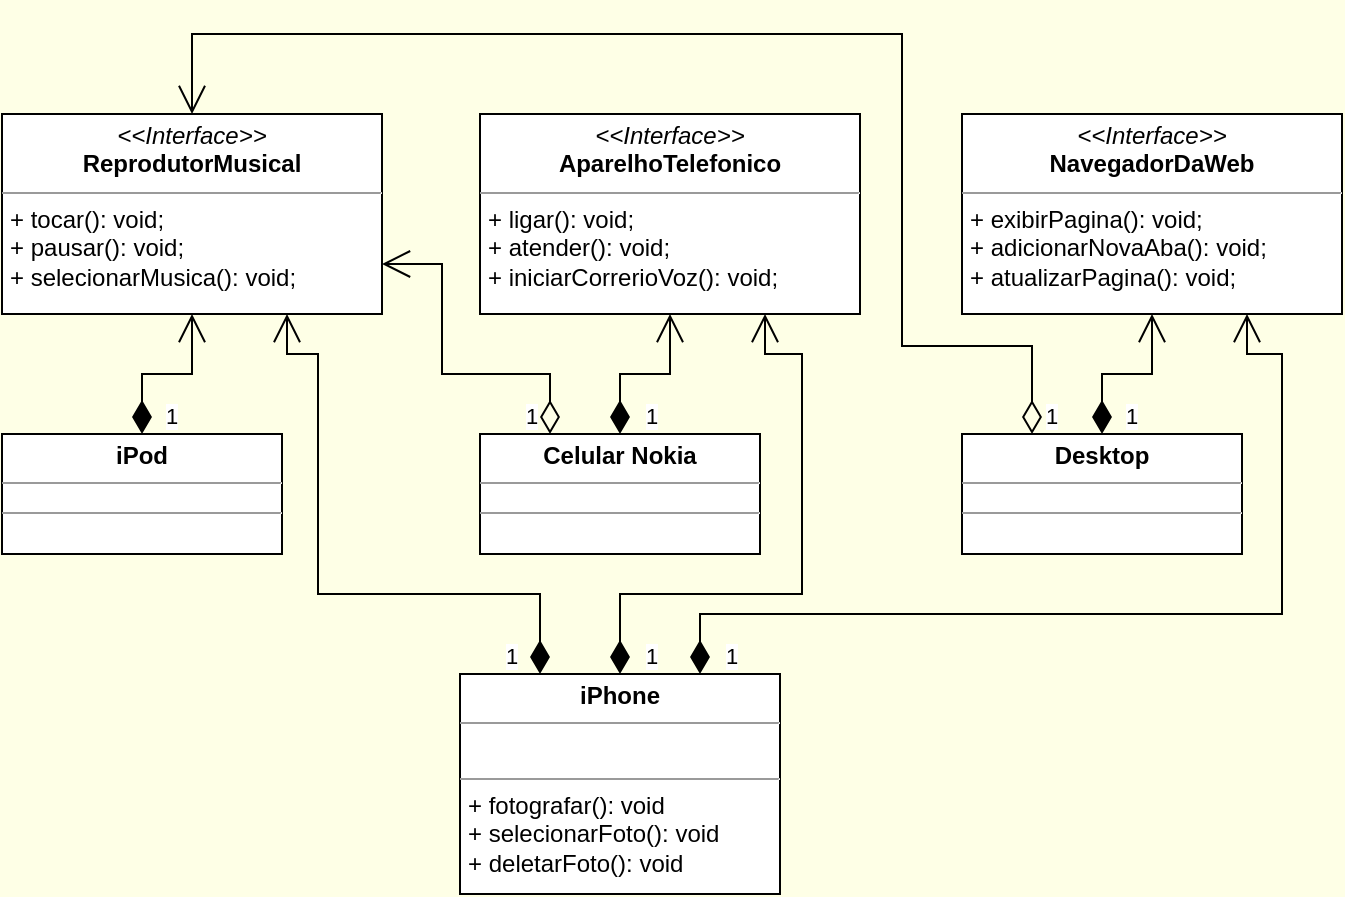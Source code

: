 <mxfile version="21.6.9" type="device">
  <diagram name="Página-1" id="U1J-RSWzcOEQPnOmChWv">
    <mxGraphModel dx="1188" dy="626" grid="1" gridSize="10" guides="1" tooltips="1" connect="1" arrows="1" fold="1" page="1" pageScale="1" pageWidth="827" pageHeight="1169" background="#FEFFE6" math="0" shadow="0">
      <root>
        <mxCell id="0" />
        <mxCell id="1" parent="0" />
        <object label="&lt;p style=&quot;margin:0px;margin-top:4px;text-align:center;&quot;&gt;&lt;i&gt;&amp;lt;&amp;lt;Interface&amp;gt;&amp;gt;&lt;/i&gt;&lt;br&gt;&lt;b&gt;ReprodutorMusical&lt;/b&gt;&lt;/p&gt;&lt;hr size=&quot;1&quot;&gt;&lt;p style=&quot;margin:0px;margin-left:4px;&quot;&gt;&lt;/p&gt;&lt;p style=&quot;margin:0px;margin-left:4px;&quot;&gt;+ tocar(): void;&lt;br&gt;+ pausar(): void;&lt;/p&gt;&lt;p style=&quot;margin:0px;margin-left:4px;&quot;&gt;+ selecionarMusica(): void;&lt;/p&gt;" teste="teste" id="jM-uwdEsZaJmwduTUwkI-6">
          <mxCell style="verticalAlign=top;align=left;overflow=fill;fontSize=12;fontFamily=Helvetica;html=1;whiteSpace=wrap;" vertex="1" parent="1">
            <mxGeometry x="80" y="120" width="190" height="100" as="geometry" />
          </mxCell>
        </object>
        <mxCell id="jM-uwdEsZaJmwduTUwkI-7" value="&lt;p style=&quot;margin:0px;margin-top:4px;text-align:center;&quot;&gt;&lt;i&gt;&amp;lt;&amp;lt;Interface&amp;gt;&amp;gt;&lt;/i&gt;&lt;br&gt;&lt;b&gt;AparelhoTelefonico&lt;/b&gt;&lt;/p&gt;&lt;hr size=&quot;1&quot;&gt;&lt;p style=&quot;margin:0px;margin-left:4px;&quot;&gt;&lt;/p&gt;&lt;p style=&quot;margin:0px;margin-left:4px;&quot;&gt;+ ligar(): void;&lt;br&gt;+ atender(): void;&lt;/p&gt;&lt;p style=&quot;margin:0px;margin-left:4px;&quot;&gt;+&amp;nbsp;iniciarCorrerioVoz(): void;&lt;/p&gt;" style="verticalAlign=top;align=left;overflow=fill;fontSize=12;fontFamily=Helvetica;html=1;whiteSpace=wrap;" vertex="1" parent="1">
          <mxGeometry x="319" y="120" width="190" height="100" as="geometry" />
        </mxCell>
        <mxCell id="jM-uwdEsZaJmwduTUwkI-8" value="&lt;p style=&quot;margin:0px;margin-top:4px;text-align:center;&quot;&gt;&lt;i&gt;&amp;lt;&amp;lt;Interface&amp;gt;&amp;gt;&lt;/i&gt;&lt;br&gt;&lt;b&gt;NavegadorDaWeb&lt;/b&gt;&lt;/p&gt;&lt;hr size=&quot;1&quot;&gt;&lt;p style=&quot;margin:0px;margin-left:4px;&quot;&gt;&lt;/p&gt;&lt;p style=&quot;margin:0px;margin-left:4px;&quot;&gt;+&amp;nbsp;exibirPagina(): void;&lt;br&gt;+&amp;nbsp;adicionarNovaAba(): void;&lt;/p&gt;&lt;p style=&quot;margin:0px;margin-left:4px;&quot;&gt;+&amp;nbsp;atualizarPagina(): void;&lt;/p&gt;" style="verticalAlign=top;align=left;overflow=fill;fontSize=12;fontFamily=Helvetica;html=1;whiteSpace=wrap;" vertex="1" parent="1">
          <mxGeometry x="560" y="120" width="190" height="100" as="geometry" />
        </mxCell>
        <mxCell id="jM-uwdEsZaJmwduTUwkI-11" value="&lt;p style=&quot;margin:0px;margin-top:4px;text-align:center;&quot;&gt;&lt;b&gt;iPod&lt;/b&gt;&lt;/p&gt;&lt;hr size=&quot;1&quot;&gt;&lt;div style=&quot;height:2px;&quot;&gt;&lt;/div&gt;&lt;hr size=&quot;1&quot;&gt;&lt;div style=&quot;height:2px;&quot;&gt;&lt;/div&gt;" style="verticalAlign=top;align=left;overflow=fill;fontSize=12;fontFamily=Helvetica;html=1;whiteSpace=wrap;" vertex="1" parent="1">
          <mxGeometry x="80" y="280" width="140" height="60" as="geometry" />
        </mxCell>
        <mxCell id="jM-uwdEsZaJmwduTUwkI-12" value="1" style="endArrow=open;html=1;endSize=12;startArrow=diamondThin;startSize=14;startFill=1;edgeStyle=orthogonalEdgeStyle;align=left;verticalAlign=bottom;rounded=0;exitX=0.5;exitY=0;exitDx=0;exitDy=0;" edge="1" parent="1" source="jM-uwdEsZaJmwduTUwkI-11" target="jM-uwdEsZaJmwduTUwkI-6">
          <mxGeometry x="-1" y="-10" relative="1" as="geometry">
            <mxPoint x="150" y="270" as="sourcePoint" />
            <mxPoint x="310" y="270" as="targetPoint" />
            <mxPoint as="offset" />
          </mxGeometry>
        </mxCell>
        <mxCell id="jM-uwdEsZaJmwduTUwkI-14" value="&lt;p style=&quot;margin:0px;margin-top:4px;text-align:center;&quot;&gt;&lt;b&gt;Celular Nokia&lt;/b&gt;&lt;/p&gt;&lt;hr size=&quot;1&quot;&gt;&lt;div style=&quot;height:2px;&quot;&gt;&lt;/div&gt;&lt;hr size=&quot;1&quot;&gt;&lt;div style=&quot;height:2px;&quot;&gt;&lt;/div&gt;" style="verticalAlign=top;align=left;overflow=fill;fontSize=12;fontFamily=Helvetica;html=1;whiteSpace=wrap;" vertex="1" parent="1">
          <mxGeometry x="319" y="280" width="140" height="60" as="geometry" />
        </mxCell>
        <mxCell id="jM-uwdEsZaJmwduTUwkI-15" value="1" style="endArrow=open;html=1;endSize=12;startArrow=diamondThin;startSize=14;startFill=1;edgeStyle=orthogonalEdgeStyle;align=left;verticalAlign=bottom;rounded=0;entryX=0.5;entryY=1;entryDx=0;entryDy=0;exitX=0.5;exitY=0;exitDx=0;exitDy=0;" edge="1" parent="1" source="jM-uwdEsZaJmwduTUwkI-14" target="jM-uwdEsZaJmwduTUwkI-7">
          <mxGeometry x="-1" y="-11" relative="1" as="geometry">
            <mxPoint x="380" y="280" as="sourcePoint" />
            <mxPoint x="540" y="280" as="targetPoint" />
            <mxPoint as="offset" />
          </mxGeometry>
        </mxCell>
        <mxCell id="jM-uwdEsZaJmwduTUwkI-16" value="1" style="endArrow=open;html=1;endSize=12;startArrow=diamondThin;startSize=14;startFill=0;edgeStyle=orthogonalEdgeStyle;align=left;verticalAlign=bottom;rounded=0;exitX=0.25;exitY=0;exitDx=0;exitDy=0;entryX=1;entryY=0.75;entryDx=0;entryDy=0;" edge="1" parent="1" source="jM-uwdEsZaJmwduTUwkI-14" target="jM-uwdEsZaJmwduTUwkI-6">
          <mxGeometry x="-1" y="14" relative="1" as="geometry">
            <mxPoint x="200" y="220" as="sourcePoint" />
            <mxPoint x="360" y="220" as="targetPoint" />
            <Array as="points">
              <mxPoint x="354" y="250" />
              <mxPoint x="300" y="250" />
              <mxPoint x="300" y="195" />
            </Array>
            <mxPoint as="offset" />
          </mxGeometry>
        </mxCell>
        <mxCell id="jM-uwdEsZaJmwduTUwkI-17" value="&lt;p style=&quot;margin:0px;margin-top:4px;text-align:center;&quot;&gt;&lt;b&gt;Desktop&lt;/b&gt;&lt;/p&gt;&lt;hr size=&quot;1&quot;&gt;&lt;div style=&quot;height:2px;&quot;&gt;&lt;/div&gt;&lt;hr size=&quot;1&quot;&gt;&lt;div style=&quot;height:2px;&quot;&gt;&lt;/div&gt;" style="verticalAlign=top;align=left;overflow=fill;fontSize=12;fontFamily=Helvetica;html=1;whiteSpace=wrap;" vertex="1" parent="1">
          <mxGeometry x="560" y="280" width="140" height="60" as="geometry" />
        </mxCell>
        <mxCell id="jM-uwdEsZaJmwduTUwkI-18" value="1" style="endArrow=open;html=1;endSize=12;startArrow=diamondThin;startSize=14;startFill=1;edgeStyle=orthogonalEdgeStyle;align=left;verticalAlign=bottom;rounded=0;exitX=0.5;exitY=0;exitDx=0;exitDy=0;entryX=0.5;entryY=1;entryDx=0;entryDy=0;" edge="1" parent="1" source="jM-uwdEsZaJmwduTUwkI-17" target="jM-uwdEsZaJmwduTUwkI-8">
          <mxGeometry x="-1" y="-10" relative="1" as="geometry">
            <mxPoint x="630" y="120" as="sourcePoint" />
            <mxPoint x="680" y="240" as="targetPoint" />
            <mxPoint as="offset" />
          </mxGeometry>
        </mxCell>
        <mxCell id="jM-uwdEsZaJmwduTUwkI-19" value="1" style="endArrow=open;html=1;endSize=12;startArrow=diamondThin;startSize=14;startFill=0;edgeStyle=orthogonalEdgeStyle;align=left;verticalAlign=bottom;rounded=0;exitX=0.25;exitY=0;exitDx=0;exitDy=0;entryX=0.5;entryY=0;entryDx=0;entryDy=0;" edge="1" parent="1" source="jM-uwdEsZaJmwduTUwkI-17" target="jM-uwdEsZaJmwduTUwkI-6">
          <mxGeometry x="-1" y="-5" relative="1" as="geometry">
            <mxPoint x="500" y="260" as="sourcePoint" />
            <mxPoint x="530" y="190" as="targetPoint" />
            <Array as="points">
              <mxPoint x="595" y="236" />
              <mxPoint x="530" y="236" />
              <mxPoint x="530" y="80" />
              <mxPoint x="175" y="80" />
            </Array>
            <mxPoint as="offset" />
          </mxGeometry>
        </mxCell>
        <mxCell id="jM-uwdEsZaJmwduTUwkI-20" value="&lt;p style=&quot;margin:0px;margin-top:4px;text-align:center;&quot;&gt;&lt;b&gt;iPhone&lt;/b&gt;&lt;/p&gt;&lt;hr size=&quot;1&quot;&gt;&lt;p style=&quot;margin:0px;margin-left:4px;&quot;&gt;&lt;br&gt;&lt;/p&gt;&lt;hr size=&quot;1&quot;&gt;&lt;p style=&quot;margin:0px;margin-left:4px;&quot;&gt;+ fotografar(): void&lt;/p&gt;&lt;p style=&quot;margin:0px;margin-left:4px;&quot;&gt;+ selecionarFoto(): void&lt;br&gt;&lt;/p&gt;&lt;p style=&quot;margin:0px;margin-left:4px;&quot;&gt;+ deletarFoto(): void&lt;br&gt;&lt;/p&gt;" style="verticalAlign=top;align=left;overflow=fill;fontSize=12;fontFamily=Helvetica;html=1;whiteSpace=wrap;" vertex="1" parent="1">
          <mxGeometry x="309" y="400" width="160" height="110" as="geometry" />
        </mxCell>
        <mxCell id="jM-uwdEsZaJmwduTUwkI-24" value="1" style="endArrow=open;html=1;endSize=12;startArrow=diamondThin;startSize=14;startFill=1;edgeStyle=orthogonalEdgeStyle;align=left;verticalAlign=bottom;rounded=0;entryX=0.75;entryY=1;entryDx=0;entryDy=0;exitX=0.25;exitY=0;exitDx=0;exitDy=0;" edge="1" parent="1" source="jM-uwdEsZaJmwduTUwkI-20" target="jM-uwdEsZaJmwduTUwkI-6">
          <mxGeometry x="-1" y="19" relative="1" as="geometry">
            <mxPoint x="250" y="370" as="sourcePoint" />
            <mxPoint x="410" y="370" as="targetPoint" />
            <Array as="points">
              <mxPoint x="349" y="360" />
              <mxPoint x="238" y="360" />
              <mxPoint x="238" y="240" />
              <mxPoint x="223" y="240" />
            </Array>
            <mxPoint as="offset" />
          </mxGeometry>
        </mxCell>
        <mxCell id="jM-uwdEsZaJmwduTUwkI-25" value="1" style="endArrow=open;html=1;endSize=12;startArrow=diamondThin;startSize=14;startFill=1;edgeStyle=orthogonalEdgeStyle;align=left;verticalAlign=bottom;rounded=0;exitX=0.5;exitY=0;exitDx=0;exitDy=0;entryX=0.75;entryY=1;entryDx=0;entryDy=0;" edge="1" parent="1" source="jM-uwdEsZaJmwduTUwkI-20" target="jM-uwdEsZaJmwduTUwkI-7">
          <mxGeometry x="-1" y="-11" relative="1" as="geometry">
            <mxPoint x="410" y="370" as="sourcePoint" />
            <mxPoint x="520" y="250" as="targetPoint" />
            <Array as="points">
              <mxPoint x="389" y="360" />
              <mxPoint x="480" y="360" />
              <mxPoint x="480" y="240" />
              <mxPoint x="462" y="240" />
            </Array>
            <mxPoint as="offset" />
          </mxGeometry>
        </mxCell>
        <mxCell id="jM-uwdEsZaJmwduTUwkI-26" value="1" style="endArrow=open;html=1;endSize=12;startArrow=diamondThin;startSize=14;startFill=1;edgeStyle=orthogonalEdgeStyle;align=left;verticalAlign=bottom;rounded=0;exitX=0.75;exitY=0;exitDx=0;exitDy=0;entryX=0.75;entryY=1;entryDx=0;entryDy=0;" edge="1" parent="1" source="jM-uwdEsZaJmwduTUwkI-20" target="jM-uwdEsZaJmwduTUwkI-8">
          <mxGeometry x="-1" y="-11" relative="1" as="geometry">
            <mxPoint x="510" y="380" as="sourcePoint" />
            <mxPoint x="670" y="380" as="targetPoint" />
            <Array as="points">
              <mxPoint x="429" y="370" />
              <mxPoint x="720" y="370" />
              <mxPoint x="720" y="240" />
              <mxPoint x="703" y="240" />
            </Array>
            <mxPoint as="offset" />
          </mxGeometry>
        </mxCell>
      </root>
    </mxGraphModel>
  </diagram>
</mxfile>
